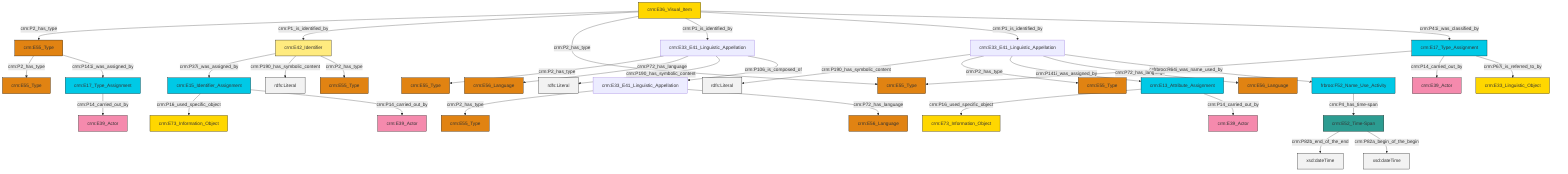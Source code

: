 graph TD
classDef Literal fill:#f2f2f2,stroke:#000000;
classDef CRM_Entity fill:#FFFFFF,stroke:#000000;
classDef Temporal_Entity fill:#00C9E6, stroke:#000000;
classDef Type fill:#E18312, stroke:#000000;
classDef Time-Span fill:#2C9C91, stroke:#000000;
classDef Appellation fill:#FFEB7F, stroke:#000000;
classDef Place fill:#008836, stroke:#000000;
classDef Persistent_Item fill:#B266B2, stroke:#000000;
classDef Conceptual_Object fill:#FFD700, stroke:#000000;
classDef Physical_Thing fill:#D2B48C, stroke:#000000;
classDef Actor fill:#f58aad, stroke:#000000;
classDef PC_Classes fill:#4ce600, stroke:#000000;
classDef Multi fill:#cccccc,stroke:#000000;

4["crm:E36_Visual_Item"]:::Conceptual_Object -->|crm:P2_has_type| 0["crm:E55_Type"]:::Type
5["crm:E15_Identifier_Assignment"]:::Temporal_Entity -->|crm:P16_used_specific_object| 6["crm:E73_Information_Object"]:::Conceptual_Object
4["crm:E36_Visual_Item"]:::Conceptual_Object -->|crm:P1_is_identified_by| 7["crm:E42_Identifier"]:::Appellation
9["crm:E33_E41_Linguistic_Appellation"]:::Default -->|crm:P2_has_type| 10["crm:E55_Type"]:::Type
19["crm:E17_Type_Assignment"]:::Temporal_Entity -->|crm:P14_carried_out_by| 20["crm:E39_Actor"]:::Actor
21["crm:E13_Attribute_Assignment"]:::Temporal_Entity -->|crm:P16_used_specific_object| 11["crm:E73_Information_Object"]:::Conceptual_Object
14["crm:E33_E41_Linguistic_Appellation"]:::Default -->|crm:P2_has_type| 2["crm:E55_Type"]:::Type
22["crm:E33_E41_Linguistic_Appellation"]:::Default -->|crm:P190_has_symbolic_content| 23[rdfs:Literal]:::Literal
22["crm:E33_E41_Linguistic_Appellation"]:::Default -->|crm:P2_has_type| 24["crm:E55_Type"]:::Type
4["crm:E36_Visual_Item"]:::Conceptual_Object -->|crm:P2_has_type| 26["crm:E55_Type"]:::Type
22["crm:E33_E41_Linguistic_Appellation"]:::Default -->|crm:P141i_was_assigned_by| 21["crm:E13_Attribute_Assignment"]:::Temporal_Entity
4["crm:E36_Visual_Item"]:::Conceptual_Object -->|crm:P1_is_identified_by| 9["crm:E33_E41_Linguistic_Appellation"]:::Default
28["crm:E52_Time-Span"]:::Time-Span -->|crm:P82b_end_of_the_end| 29[xsd:dateTime]:::Literal
4["crm:E36_Visual_Item"]:::Conceptual_Object -->|crm:P1_is_identified_by| 22["crm:E33_E41_Linguistic_Appellation"]:::Default
32["crm:E17_Type_Assignment"]:::Temporal_Entity -->|crm:P42_assigned| 26["crm:E55_Type"]:::Type
9["crm:E33_E41_Linguistic_Appellation"]:::Default -->|crm:P72_has_language| 34["crm:E56_Language"]:::Type
14["crm:E33_E41_Linguistic_Appellation"]:::Default -->|crm:P72_has_language| 43["crm:E56_Language"]:::Type
5["crm:E15_Identifier_Assignment"]:::Temporal_Entity -->|crm:P14_carried_out_by| 44["crm:E39_Actor"]:::Actor
0["crm:E55_Type"]:::Type -->|crm:P2_has_type| 17["crm:E55_Type"]:::Type
9["crm:E33_E41_Linguistic_Appellation"]:::Default -->|crm:P190_has_symbolic_content| 47[rdfs:Literal]:::Literal
21["crm:E13_Attribute_Assignment"]:::Temporal_Entity -->|crm:P14_carried_out_by| 41["crm:E39_Actor"]:::Actor
7["crm:E42_Identifier"]:::Appellation -->|crm:P37i_was_assigned_by| 5["crm:E15_Identifier_Assignment"]:::Temporal_Entity
7["crm:E42_Identifier"]:::Appellation -->|crm:P190_has_symbolic_content| 50[rdfs:Literal]:::Literal
0["crm:E55_Type"]:::Type -->|crm:P141i_was_assigned_by| 19["crm:E17_Type_Assignment"]:::Temporal_Entity
45["frbroo:F52_Name_Use_Activity"]:::Temporal_Entity -->|crm:P4_has_time-span| 28["crm:E52_Time-Span"]:::Time-Span
4["crm:E36_Visual_Item"]:::Conceptual_Object -->|crm:P41i_was_classified_by| 32["crm:E17_Type_Assignment"]:::Temporal_Entity
28["crm:E52_Time-Span"]:::Time-Span -->|crm:P82a_begin_of_the_begin| 52[xsd:dateTime]:::Literal
9["crm:E33_E41_Linguistic_Appellation"]:::Default -->|crm:P106_is_composed_of| 14["crm:E33_E41_Linguistic_Appellation"]:::Default
22["crm:E33_E41_Linguistic_Appellation"]:::Default -->|crm:P72_has_language| 35["crm:E56_Language"]:::Type
7["crm:E42_Identifier"]:::Appellation -->|crm:P2_has_type| 57["crm:E55_Type"]:::Type
32["crm:E17_Type_Assignment"]:::Temporal_Entity -->|crm:P14_carried_out_by| 37["crm:E39_Actor"]:::Actor
22["crm:E33_E41_Linguistic_Appellation"]:::Default -->|frbroo:R64i_was_name_used_by| 45["frbroo:F52_Name_Use_Activity"]:::Temporal_Entity
32["crm:E17_Type_Assignment"]:::Temporal_Entity -->|crm:P67i_is_referred_to_by| 58["crm:E33_Linguistic_Object"]:::Conceptual_Object